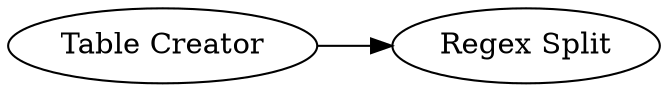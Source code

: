 digraph {
	"3500936615487190663_2" [label="Regex Split"]
	"3500936615487190663_1" [label="Table Creator"]
	"3500936615487190663_1" -> "3500936615487190663_2"
	rankdir=LR
}
